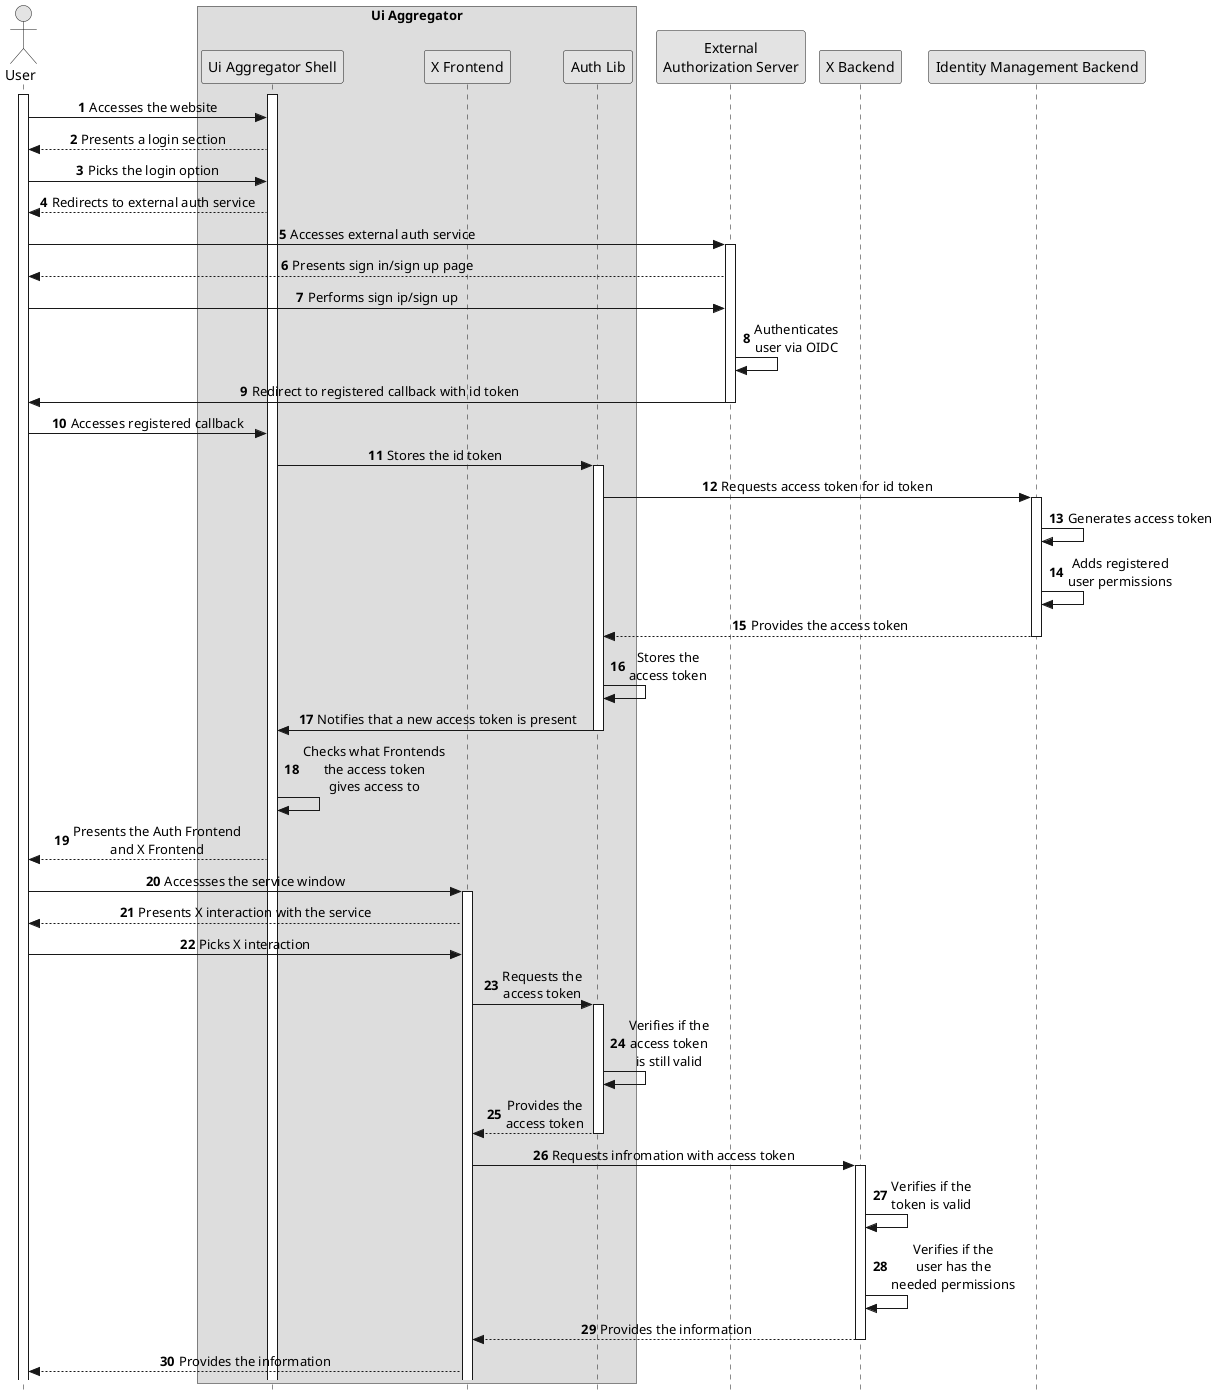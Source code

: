 @startuml a4-UC01

skinparam Monochrome true
skinparam sequenceMessageAlign center
skinparam style strictuml
autonumber 1

actor User
box "Ui Aggregator"
participant "Ui Aggregator Shell" as AGGRE
participant "X Frontend" as XFRONT
participant "Auth Lib" as AUTHLIB
end box
participant "External\nAuthorization Server" as AUTHSERVER
participant "X Backend" as XBACK
participant "Identity Management Backend" as AUTHBACK

activate AGGRE
activate User

User -> AGGRE: Accesses the website
AGGRE --> User: Presents a login section
User -> AGGRE: Picks the login option
AGGRE --> User: Redirects to external auth service
User -> AUTHSERVER: Accesses external auth service
activate AUTHSERVER
AUTHSERVER --> User: Presents sign in/sign up page
User -> AUTHSERVER: Performs sign ip/sign up
AUTHSERVER -> AUTHSERVER: Authenticates\nuser via OIDC
AUTHSERVER -> User: Redirect to registered callback with id token
deactivate AUTHSERVER
User -> AGGRE: Accesses registered callback
AGGRE -> AUTHLIB: Stores the id token
activate AUTHLIB
AUTHLIB -> AUTHBACK: Requests access token for id token
activate AUTHBACK
AUTHBACK -> AUTHBACK: Generates access token
AUTHBACK -> AUTHBACK: Adds registered\nuser permissions
AUTHBACK --> AUTHLIB: Provides the access token
deactivate AUTHBACK
AUTHLIB -> AUTHLIB: Stores the\naccess token
AUTHLIB -> AGGRE: Notifies that a new access token is present
deactivate AUTHLIB
AGGRE -> AGGRE: Checks what Frontends\nthe access token\ngives access to
AGGRE --> User: Presents the Auth Frontend\nand X Frontend
User -> XFRONT: Accessses the service window
activate XFRONT
XFRONT --> User: Presents X interaction with the service
User -> XFRONT: Picks X interaction
XFRONT -> AUTHLIB: Requests the\naccess token
activate AUTHLIB
AUTHLIB -> AUTHLIB: Verifies if the\naccess token\nis still valid
AUTHLIB --> XFRONT: Provides the\naccess token
deactivate AUTHLIB
XFRONT -> XBACK: Requests infromation with access token
activate XBACK
XBACK -> XBACK: Verifies if the\ntoken is valid
XBACK -> XBACK: Verifies if the\nuser has the\nneeded permissions
XBACK --> XFRONT: Provides the information
deactivate XBACK
XFRONT --> User: Provides the information
@enduml

